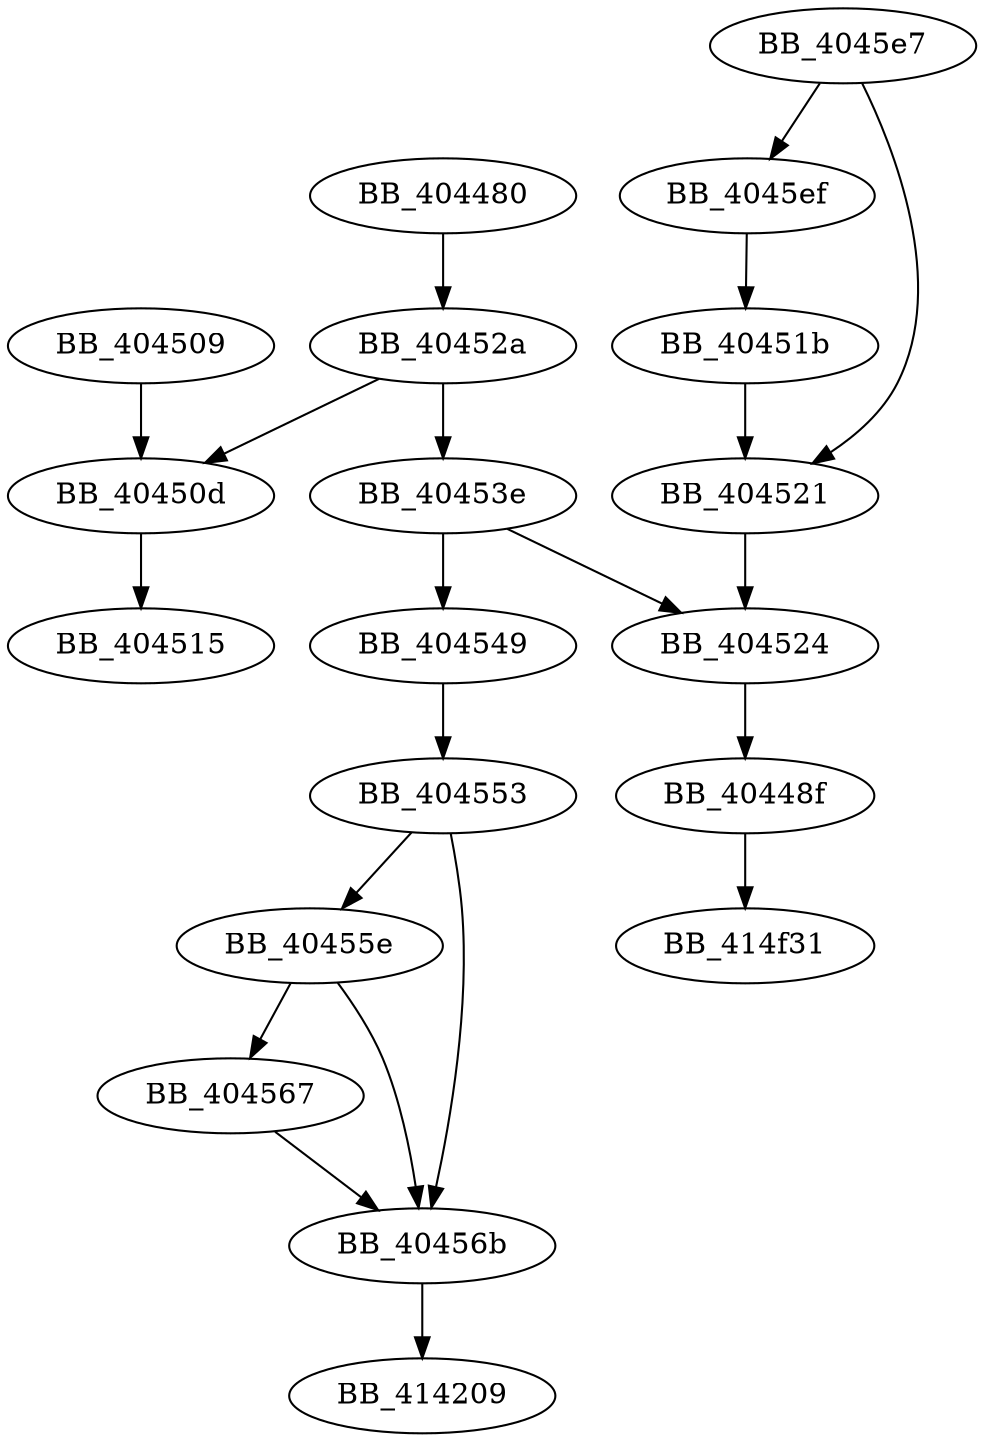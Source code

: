 DiGraph sub_404480{
BB_404480->BB_40452a
BB_40448f->BB_414f31
BB_404509->BB_40450d
BB_40450d->BB_404515
BB_40451b->BB_404521
BB_404521->BB_404524
BB_404524->BB_40448f
BB_40452a->BB_40450d
BB_40452a->BB_40453e
BB_40453e->BB_404524
BB_40453e->BB_404549
BB_404549->BB_404553
BB_404553->BB_40455e
BB_404553->BB_40456b
BB_40455e->BB_404567
BB_40455e->BB_40456b
BB_404567->BB_40456b
BB_40456b->BB_414209
BB_4045e7->BB_404521
BB_4045e7->BB_4045ef
BB_4045ef->BB_40451b
}
